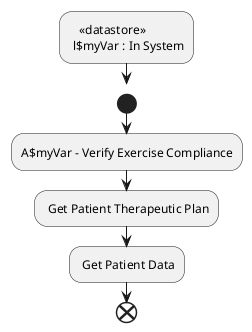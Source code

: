 @startuml verify_exercise_compliance

!$myVar = 1

:   <<datastore>>\n l$myVar : In System;
goto ok

start
:A$myVar - Verify Exercise Compliance; <<acceptEvent>> 

label ok
: Get Patient Therapeutic Plan;
: Get Patient Data;




end

@enduml
